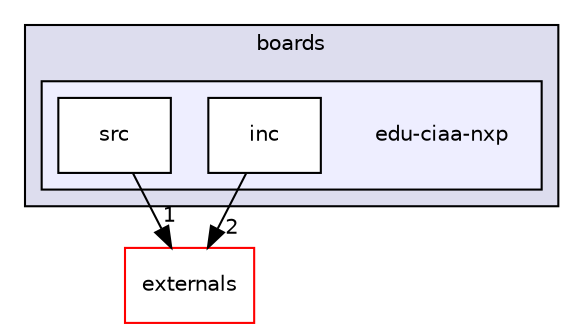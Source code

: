 digraph "muju/boards/edu-ciaa-nxp" {
  compound=true
  node [ fontsize="10", fontname="Helvetica"];
  edge [ labelfontsize="10", labelfontname="Helvetica"];
  subgraph clusterdir_aebf6dc1e60bc6b04d3e131e1b2fb2c6 {
    graph [ bgcolor="#ddddee", pencolor="black", label="boards" fontname="Helvetica", fontsize="10", URL="dir_aebf6dc1e60bc6b04d3e131e1b2fb2c6.html"]
  subgraph clusterdir_79055eddf71d6725b635876f2f490f8a {
    graph [ bgcolor="#eeeeff", pencolor="black", label="" URL="dir_79055eddf71d6725b635876f2f490f8a.html"];
    dir_79055eddf71d6725b635876f2f490f8a [shape=plaintext label="edu-ciaa-nxp"];
    dir_472958918058f5c398daeb26fb9ad3b0 [shape=box label="inc" color="black" fillcolor="white" style="filled" URL="dir_472958918058f5c398daeb26fb9ad3b0.html"];
    dir_f200de6ae71486a3fc818749abea175a [shape=box label="src" color="black" fillcolor="white" style="filled" URL="dir_f200de6ae71486a3fc818749abea175a.html"];
  }
  }
  dir_05ce73a3381df79db5ec1287846eaba2 [shape=box label="externals" fillcolor="white" style="filled" color="red" URL="dir_05ce73a3381df79db5ec1287846eaba2.html"];
  dir_472958918058f5c398daeb26fb9ad3b0->dir_05ce73a3381df79db5ec1287846eaba2 [headlabel="2", labeldistance=1.5 headhref="dir_000027_000035.html"];
  dir_f200de6ae71486a3fc818749abea175a->dir_05ce73a3381df79db5ec1287846eaba2 [headlabel="1", labeldistance=1.5 headhref="dir_000032_000035.html"];
}
